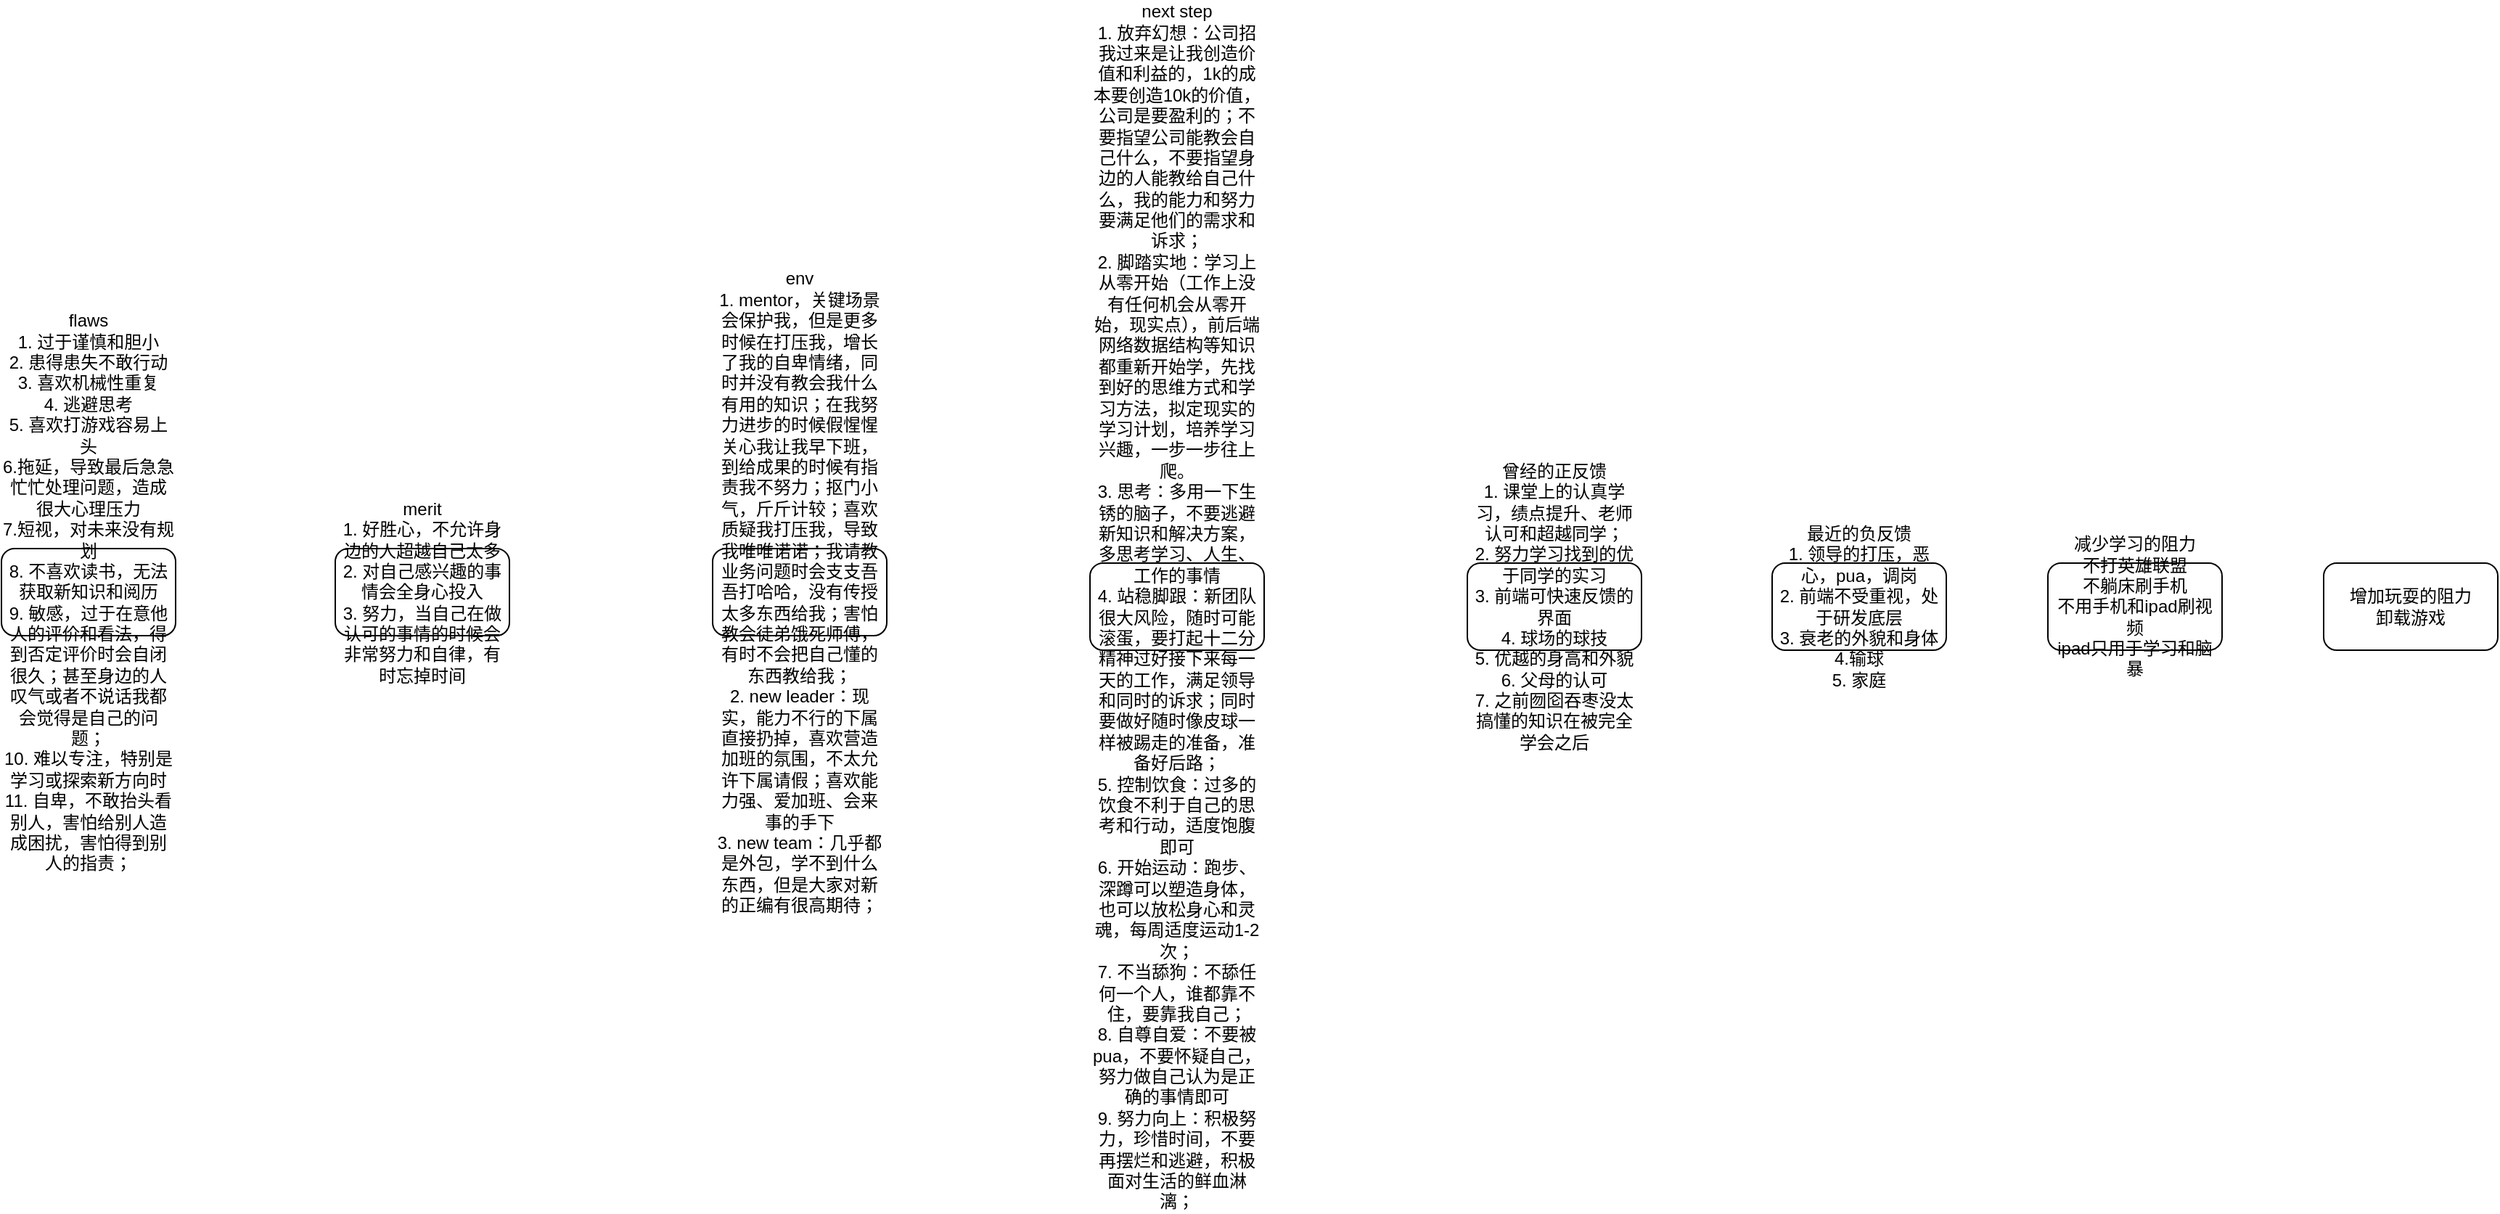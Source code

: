 <mxfile version="23.1.1" type="github">
  <diagram name="第 1 页" id="4iLV3aSLRmlBd6YKkux7">
    <mxGraphModel dx="1434" dy="1933" grid="1" gridSize="10" guides="1" tooltips="1" connect="1" arrows="1" fold="1" page="1" pageScale="1" pageWidth="827" pageHeight="1169" math="0" shadow="0">
      <root>
        <mxCell id="0" />
        <mxCell id="1" parent="0" />
        <mxCell id="ayuznKtC7ornopGSUXEp-3" value="flaws&lt;br&gt;1. 过于谨慎和胆小&lt;br&gt;2. 患得患失不敢行动&lt;br&gt;3. 喜欢机械性重复&lt;br&gt;4. 逃避思考&lt;br&gt;5. 喜欢打游戏容易上头&lt;br&gt;6.拖延，导致最后急急忙忙处理问题，造成很大心理压力&lt;br&gt;7.短视，对未来没有规划&lt;br&gt;8. 不喜欢读书，无法获取新知识和阅历&lt;br&gt;9. 敏感，过于在意他人的评价和看法，得到否定评价时会自闭很久；甚至身边的人叹气或者不说话我都会觉得是自己的问题；&lt;br&gt;10. 难以专注，特别是学习或探索新方向时&lt;br&gt;11. 自卑，不敢抬头看别人，害怕给别人造成困扰，害怕得到别人的指责；" style="rounded=1;whiteSpace=wrap;html=1;" parent="1" vertex="1">
          <mxGeometry x="240" y="360" width="120" height="60" as="geometry" />
        </mxCell>
        <mxCell id="ayuznKtC7ornopGSUXEp-4" value="merit&lt;br&gt;1. 好胜心，不允许身边的人超越自己太多&lt;br&gt;2. 对自己感兴趣的事情会全身心投入&lt;br&gt;3. 努力，当自己在做认可的事情的时候会非常努力和自律，有时忘掉时间" style="rounded=1;whiteSpace=wrap;html=1;" parent="1" vertex="1">
          <mxGeometry x="470" y="360" width="120" height="60" as="geometry" />
        </mxCell>
        <mxCell id="ayuznKtC7ornopGSUXEp-5" value="env&lt;br&gt;1. mentor，关键场景会保护我，但是更多时候在打压我，增长了我的自卑情绪，同时并没有教会我什么有用的知识；在我努力进步的时候假惺惺关心我让我早下班，到给成果的时候有指责我不努力；抠门小气，斤斤计较；喜欢质疑我打压我，导致我唯唯诺诺；我请教业务问题时会支支吾吾打哈哈，没有传授太多东西给我；害怕教会徒弟饿死师傅，有时不会把自己懂的东西教给我；&lt;br&gt;2. new leader：现实，能力不行的下属直接扔掉，喜欢营造加班的氛围，不太允许下属请假；喜欢能力强、爱加班、会来事的手下&lt;br&gt;3. new team：几乎都是外包，学不到什么东西，但是大家对新的正编有很高期待；" style="rounded=1;whiteSpace=wrap;html=1;" parent="1" vertex="1">
          <mxGeometry x="730" y="360" width="120" height="60" as="geometry" />
        </mxCell>
        <mxCell id="ayuznKtC7ornopGSUXEp-6" value="next step&lt;br&gt;1. 放弃幻想：公司招我过来是让我创造价值和利益的，1k的成本要创造10k的价值，公司是要盈利的；不要指望公司能教会自己什么，不要指望身边的人能教给自己什么，我的能力和努力要满足他们的需求和诉求；&lt;br&gt;2. 脚踏实地：学习上从零开始（工作上没有任何机会从零开始，现实点），前后端网络数据结构等知识都重新开始学，先找到好的思维方式和学习方法，拟定现实的学习计划，培养学习兴趣，一步一步往上爬。&lt;br&gt;3. 思考：多用一下生锈的脑子，不要逃避新知识和解决方案，多思考学习、人生、工作的事情&lt;br&gt;4. 站稳脚跟：新团队很大风险，随时可能滚蛋，要打起十二分精神过好接下来每一天的工作，满足领导和同时的诉求；同时要做好随时像皮球一样被踢走的准备，准备好后路；&lt;br&gt;5. 控制饮食：过多的饮食不利于自己的思考和行动，适度饱腹即可&lt;br&gt;6. 开始运动：跑步、深蹲可以塑造身体，也可以放松身心和灵魂，每周适度运动1-2次；&lt;br&gt;7. 不当舔狗：不舔任何一个人，谁都靠不住，要靠我自己；&lt;br&gt;8. 自尊自爱：不要被pua，不要怀疑自己，努力做自己认为是正确的事情即可&lt;br&gt;9. 努力向上：积极努力，珍惜时间，不要再摆烂和逃避，积极面对生活的鲜血淋漓；" style="rounded=1;whiteSpace=wrap;html=1;" parent="1" vertex="1">
          <mxGeometry x="990" y="370" width="120" height="60" as="geometry" />
        </mxCell>
        <mxCell id="ZFJDH_w-gbafOOVu7U-F-1" value="曾经的正反馈&lt;br&gt;1. 课堂上的认真学习，绩点提升、老师认可和超越同学；&lt;br&gt;2. 努力学习找到的优于同学的实习&lt;br&gt;3. 前端可快速反馈的界面&lt;br&gt;4. 球场的球技&lt;br&gt;5. 优越的身高和外貌&lt;br&gt;6. 父母的认可&lt;br&gt;7. 之前囫囵吞枣没太搞懂的知识在被完全学会之后&lt;br&gt;" style="rounded=1;whiteSpace=wrap;html=1;" parent="1" vertex="1">
          <mxGeometry x="1250" y="370" width="120" height="60" as="geometry" />
        </mxCell>
        <mxCell id="ZFJDH_w-gbafOOVu7U-F-2" value="最近的负反馈&lt;br&gt;1. 领导的打压，恶心，pua，调岗&lt;br&gt;2. 前端不受重视，处于研发底层&lt;br&gt;3. 衰老的外貌和身体&lt;br&gt;4.输球&lt;br&gt;5. 家庭" style="rounded=1;whiteSpace=wrap;html=1;" parent="1" vertex="1">
          <mxGeometry x="1460" y="370" width="120" height="60" as="geometry" />
        </mxCell>
        <mxCell id="ZFJDH_w-gbafOOVu7U-F-3" value="减少学习的阻力&lt;br&gt;不打英雄联盟&lt;br&gt;不躺床刷手机&lt;br&gt;不用手机和ipad刷视频&lt;br&gt;ipad只用于学习和脑暴" style="rounded=1;whiteSpace=wrap;html=1;" parent="1" vertex="1">
          <mxGeometry x="1650" y="370" width="120" height="60" as="geometry" />
        </mxCell>
        <mxCell id="ZFJDH_w-gbafOOVu7U-F-5" value="增加玩耍的阻力&lt;br&gt;卸载游戏" style="rounded=1;whiteSpace=wrap;html=1;" parent="1" vertex="1">
          <mxGeometry x="1840" y="370" width="120" height="60" as="geometry" />
        </mxCell>
      </root>
    </mxGraphModel>
  </diagram>
</mxfile>
